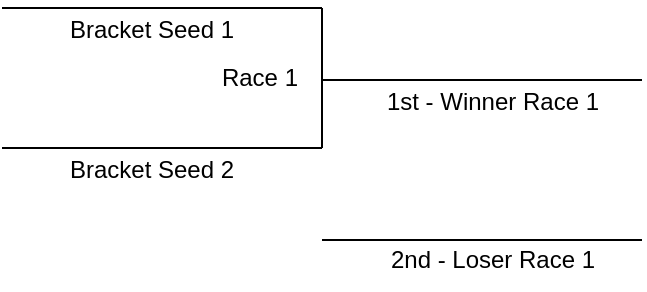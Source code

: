 <mxfile version="25.0.2">
  <diagram name="Page-1" id="QE7G1ACfn4Sz1XbLsYId">
    <mxGraphModel dx="1114" dy="999" grid="1" gridSize="10" guides="1" tooltips="1" connect="1" arrows="1" fold="1" page="1" pageScale="1" pageWidth="850" pageHeight="1100" math="0" shadow="0">
      <root>
        <mxCell id="0" />
        <mxCell id="1" parent="0" />
        <mxCell id="zmgILQPwE5HC3UxDP4bQ-1" value="" style="group" parent="1" vertex="1" connectable="0">
          <mxGeometry x="89" y="220" width="320" height="70" as="geometry" />
        </mxCell>
        <mxCell id="zmgILQPwE5HC3UxDP4bQ-2" value="" style="endArrow=none;html=1;rounded=0;" parent="zmgILQPwE5HC3UxDP4bQ-1" edge="1">
          <mxGeometry width="50" height="50" relative="1" as="geometry">
            <mxPoint as="sourcePoint" />
            <mxPoint x="160" as="targetPoint" />
          </mxGeometry>
        </mxCell>
        <mxCell id="zmgILQPwE5HC3UxDP4bQ-3" value="" style="endArrow=none;html=1;rounded=0;" parent="zmgILQPwE5HC3UxDP4bQ-1" edge="1">
          <mxGeometry width="50" height="50" relative="1" as="geometry">
            <mxPoint y="70" as="sourcePoint" />
            <mxPoint x="160" y="70" as="targetPoint" />
          </mxGeometry>
        </mxCell>
        <mxCell id="zmgILQPwE5HC3UxDP4bQ-4" value="" style="endArrow=none;html=1;rounded=0;" parent="zmgILQPwE5HC3UxDP4bQ-1" edge="1">
          <mxGeometry width="50" height="50" relative="1" as="geometry">
            <mxPoint x="160" y="70" as="sourcePoint" />
            <mxPoint x="160" as="targetPoint" />
          </mxGeometry>
        </mxCell>
        <mxCell id="zmgILQPwE5HC3UxDP4bQ-5" value="Race 1" style="text;html=1;align=right;verticalAlign=middle;whiteSpace=wrap;rounded=0;" parent="zmgILQPwE5HC3UxDP4bQ-1" vertex="1">
          <mxGeometry x="60" y="20" width="90" height="30" as="geometry" />
        </mxCell>
        <mxCell id="zmgILQPwE5HC3UxDP4bQ-6" value="" style="endArrow=none;html=1;rounded=0;" parent="zmgILQPwE5HC3UxDP4bQ-1" edge="1">
          <mxGeometry width="50" height="50" relative="1" as="geometry">
            <mxPoint x="160" y="36" as="sourcePoint" />
            <mxPoint x="320" y="36" as="targetPoint" />
          </mxGeometry>
        </mxCell>
        <mxCell id="zmgILQPwE5HC3UxDP4bQ-7" value="" style="endArrow=none;html=1;rounded=0;" parent="1" edge="1">
          <mxGeometry width="50" height="50" relative="1" as="geometry">
            <mxPoint x="249" y="336" as="sourcePoint" />
            <mxPoint x="409" y="336" as="targetPoint" />
          </mxGeometry>
        </mxCell>
        <mxCell id="zmgILQPwE5HC3UxDP4bQ-9" value="2nd - Loser Race 1" style="text;html=1;align=center;verticalAlign=middle;whiteSpace=wrap;rounded=0;" parent="1" vertex="1">
          <mxGeometry x="279" y="331" width="111" height="30" as="geometry" />
        </mxCell>
        <mxCell id="zmgILQPwE5HC3UxDP4bQ-10" value="1st - Winner Race 1" style="text;html=1;align=center;verticalAlign=middle;whiteSpace=wrap;rounded=0;" parent="1" vertex="1">
          <mxGeometry x="279" y="252" width="111" height="30" as="geometry" />
        </mxCell>
        <mxCell id="zmgILQPwE5HC3UxDP4bQ-11" value="Bracket Seed 1" style="text;html=1;align=center;verticalAlign=middle;whiteSpace=wrap;rounded=0;" parent="1" vertex="1">
          <mxGeometry x="119" y="216" width="90" height="30" as="geometry" />
        </mxCell>
        <mxCell id="zmgILQPwE5HC3UxDP4bQ-12" value="Bracket Seed 2" style="text;html=1;align=center;verticalAlign=middle;whiteSpace=wrap;rounded=0;" parent="1" vertex="1">
          <mxGeometry x="119" y="286" width="90" height="30" as="geometry" />
        </mxCell>
      </root>
    </mxGraphModel>
  </diagram>
</mxfile>
